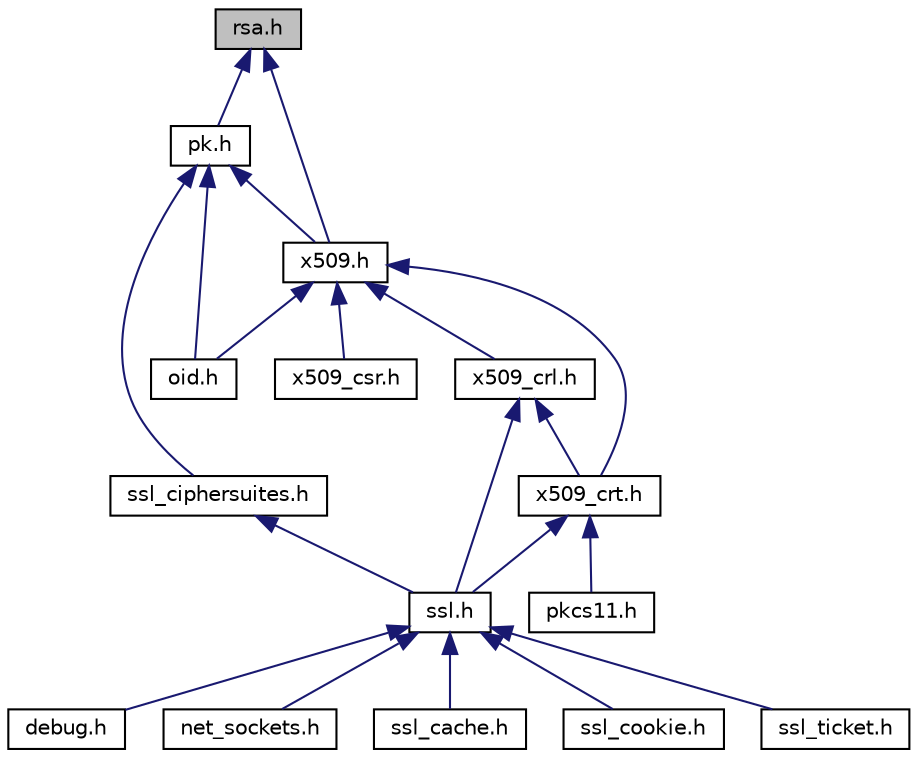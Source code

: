 digraph "rsa.h"
{
  bgcolor="transparent";
  edge [fontname="Helvetica",fontsize="10",labelfontname="Helvetica",labelfontsize="10"];
  node [fontname="Helvetica",fontsize="10",shape=record];
  Node14 [label="rsa.h",height=0.2,width=0.4,color="black", fillcolor="grey75", style="filled", fontcolor="black"];
  Node14 -> Node15 [dir="back",color="midnightblue",fontsize="10",style="solid",fontname="Helvetica"];
  Node15 [label="pk.h",height=0.2,width=0.4,color="black",URL="$pk_8h.html",tooltip="Public Key abstraction layer. "];
  Node15 -> Node16 [dir="back",color="midnightblue",fontsize="10",style="solid",fontname="Helvetica"];
  Node16 [label="ssl_ciphersuites.h",height=0.2,width=0.4,color="black",URL="$ssl__ciphersuites_8h.html",tooltip="SSL Ciphersuites for mbed TLS. "];
  Node16 -> Node17 [dir="back",color="midnightblue",fontsize="10",style="solid",fontname="Helvetica"];
  Node17 [label="ssl.h",height=0.2,width=0.4,color="black",URL="$ssl_8h.html",tooltip="SSL/TLS functions. "];
  Node17 -> Node18 [dir="back",color="midnightblue",fontsize="10",style="solid",fontname="Helvetica"];
  Node18 [label="debug.h",height=0.2,width=0.4,color="black",URL="$debug_8h.html",tooltip="Functions for controlling and providing debug output from the library. "];
  Node17 -> Node19 [dir="back",color="midnightblue",fontsize="10",style="solid",fontname="Helvetica"];
  Node19 [label="net_sockets.h",height=0.2,width=0.4,color="black",URL="$net__sockets_8h.html",tooltip="Network sockets abstraction layer to integrate Mbed TLS into a BSD-style sockets API. "];
  Node17 -> Node20 [dir="back",color="midnightblue",fontsize="10",style="solid",fontname="Helvetica"];
  Node20 [label="ssl_cache.h",height=0.2,width=0.4,color="black",URL="$ssl__cache_8h.html",tooltip="SSL session cache implementation. "];
  Node17 -> Node21 [dir="back",color="midnightblue",fontsize="10",style="solid",fontname="Helvetica"];
  Node21 [label="ssl_cookie.h",height=0.2,width=0.4,color="black",URL="$ssl__cookie_8h.html",tooltip="DTLS cookie callbacks implementation. "];
  Node17 -> Node22 [dir="back",color="midnightblue",fontsize="10",style="solid",fontname="Helvetica"];
  Node22 [label="ssl_ticket.h",height=0.2,width=0.4,color="black",URL="$ssl__ticket_8h.html",tooltip="TLS server ticket callbacks implementation. "];
  Node15 -> Node23 [dir="back",color="midnightblue",fontsize="10",style="solid",fontname="Helvetica"];
  Node23 [label="x509.h",height=0.2,width=0.4,color="black",URL="$x509_8h.html",tooltip="X.509 generic defines and structures. "];
  Node23 -> Node24 [dir="back",color="midnightblue",fontsize="10",style="solid",fontname="Helvetica"];
  Node24 [label="x509_crt.h",height=0.2,width=0.4,color="black",URL="$x509__crt_8h.html",tooltip="X.509 certificate parsing and writing. "];
  Node24 -> Node17 [dir="back",color="midnightblue",fontsize="10",style="solid",fontname="Helvetica"];
  Node24 -> Node25 [dir="back",color="midnightblue",fontsize="10",style="solid",fontname="Helvetica"];
  Node25 [label="pkcs11.h",height=0.2,width=0.4,color="black",URL="$pkcs11_8h.html",tooltip="Wrapper for PKCS#11 library libpkcs11-helper. "];
  Node23 -> Node26 [dir="back",color="midnightblue",fontsize="10",style="solid",fontname="Helvetica"];
  Node26 [label="x509_crl.h",height=0.2,width=0.4,color="black",URL="$x509__crl_8h.html",tooltip="X.509 certificate revocation list parsing. "];
  Node26 -> Node24 [dir="back",color="midnightblue",fontsize="10",style="solid",fontname="Helvetica"];
  Node26 -> Node17 [dir="back",color="midnightblue",fontsize="10",style="solid",fontname="Helvetica"];
  Node23 -> Node27 [dir="back",color="midnightblue",fontsize="10",style="solid",fontname="Helvetica"];
  Node27 [label="oid.h",height=0.2,width=0.4,color="black",URL="$oid_8h.html",tooltip="Object Identifier (OID) database. "];
  Node23 -> Node28 [dir="back",color="midnightblue",fontsize="10",style="solid",fontname="Helvetica"];
  Node28 [label="x509_csr.h",height=0.2,width=0.4,color="black",URL="$x509__csr_8h.html",tooltip="X.509 certificate signing request parsing and writing. "];
  Node15 -> Node27 [dir="back",color="midnightblue",fontsize="10",style="solid",fontname="Helvetica"];
  Node14 -> Node23 [dir="back",color="midnightblue",fontsize="10",style="solid",fontname="Helvetica"];
}
